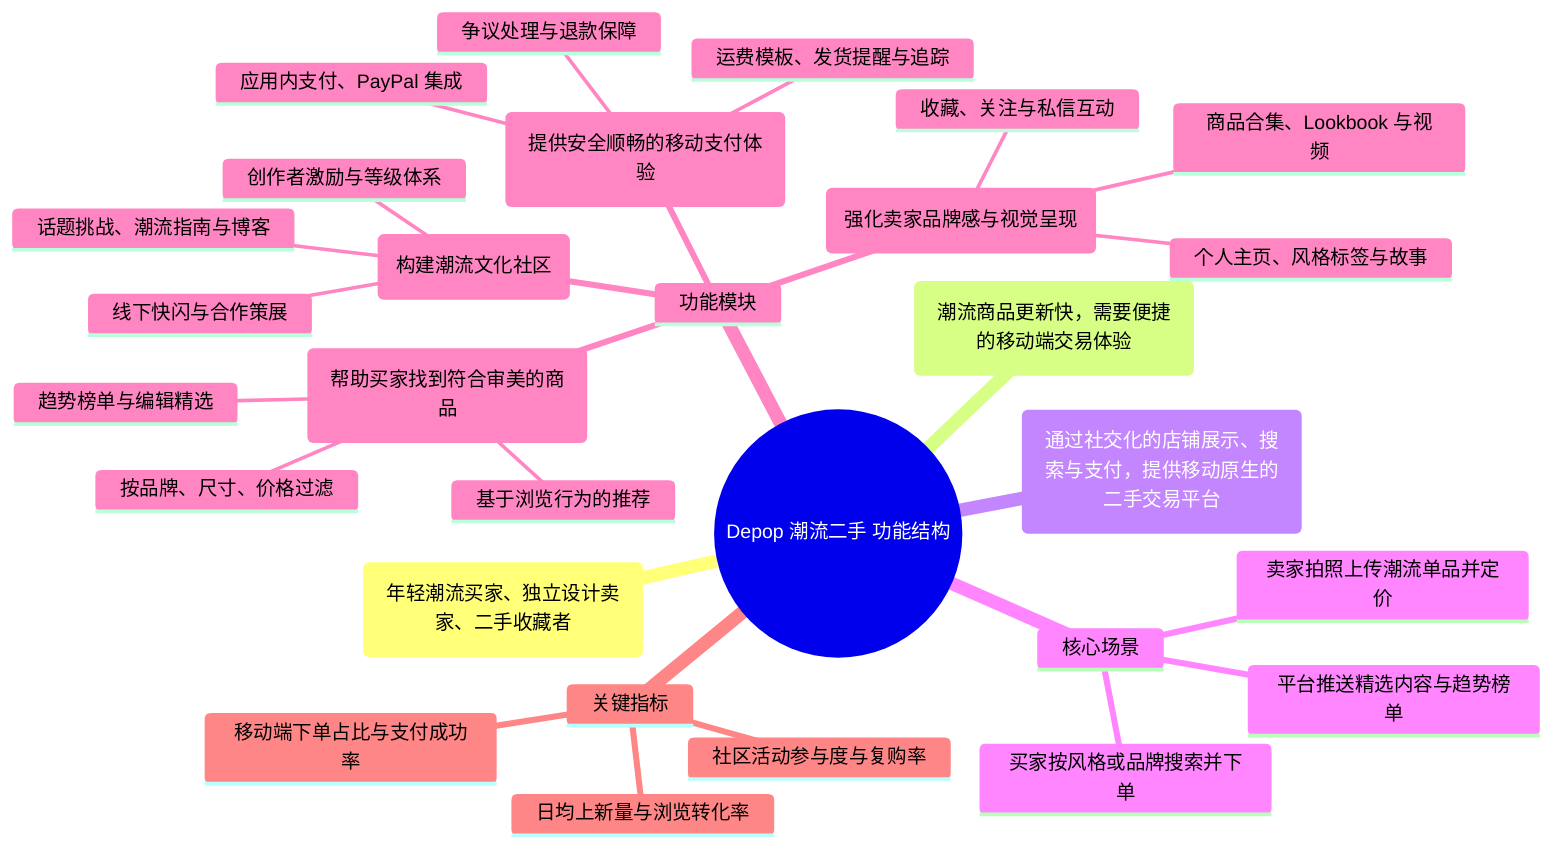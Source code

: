%% Auto-generated by scripts/generate_assets.py
mindmap
  root((Depop 潮流二手 功能结构))
    目标用户(年轻潮流买家、独立设计卖家、二手收藏者)
    核心痛点(潮流商品更新快，需要便捷的移动端交易体验)
    价值主张(通过社交化的店铺展示、搜索与支付，提供移动原生的二手交易平台)
    核心场景
      卖家拍照上传潮流单品并定价
      买家按风格或品牌搜索并下单
      平台推送精选内容与趋势榜单
    功能模块
      店铺与内容(强化卖家品牌感与视觉呈现)
        个人主页、风格标签与故事
        商品合集、Lookbook 与视频
        收藏、关注与私信互动
      搜索与推荐(帮助买家找到符合审美的商品)
        按品牌、尺寸、价格过滤
        基于浏览行为的推荐
        趋势榜单与编辑精选
      交易与支付(提供安全顺畅的移动支付体验)
        应用内支付、PayPal 集成
        运费模板、发货提醒与追踪
        争议处理与退款保障
      社区与增长(构建潮流文化社区)
        话题挑战、潮流指南与博客
        线下快闪与合作策展
        创作者激励与等级体系
    关键指标
      日均上新量与浏览转化率
      移动端下单占比与支付成功率
      社区活动参与度与复购率